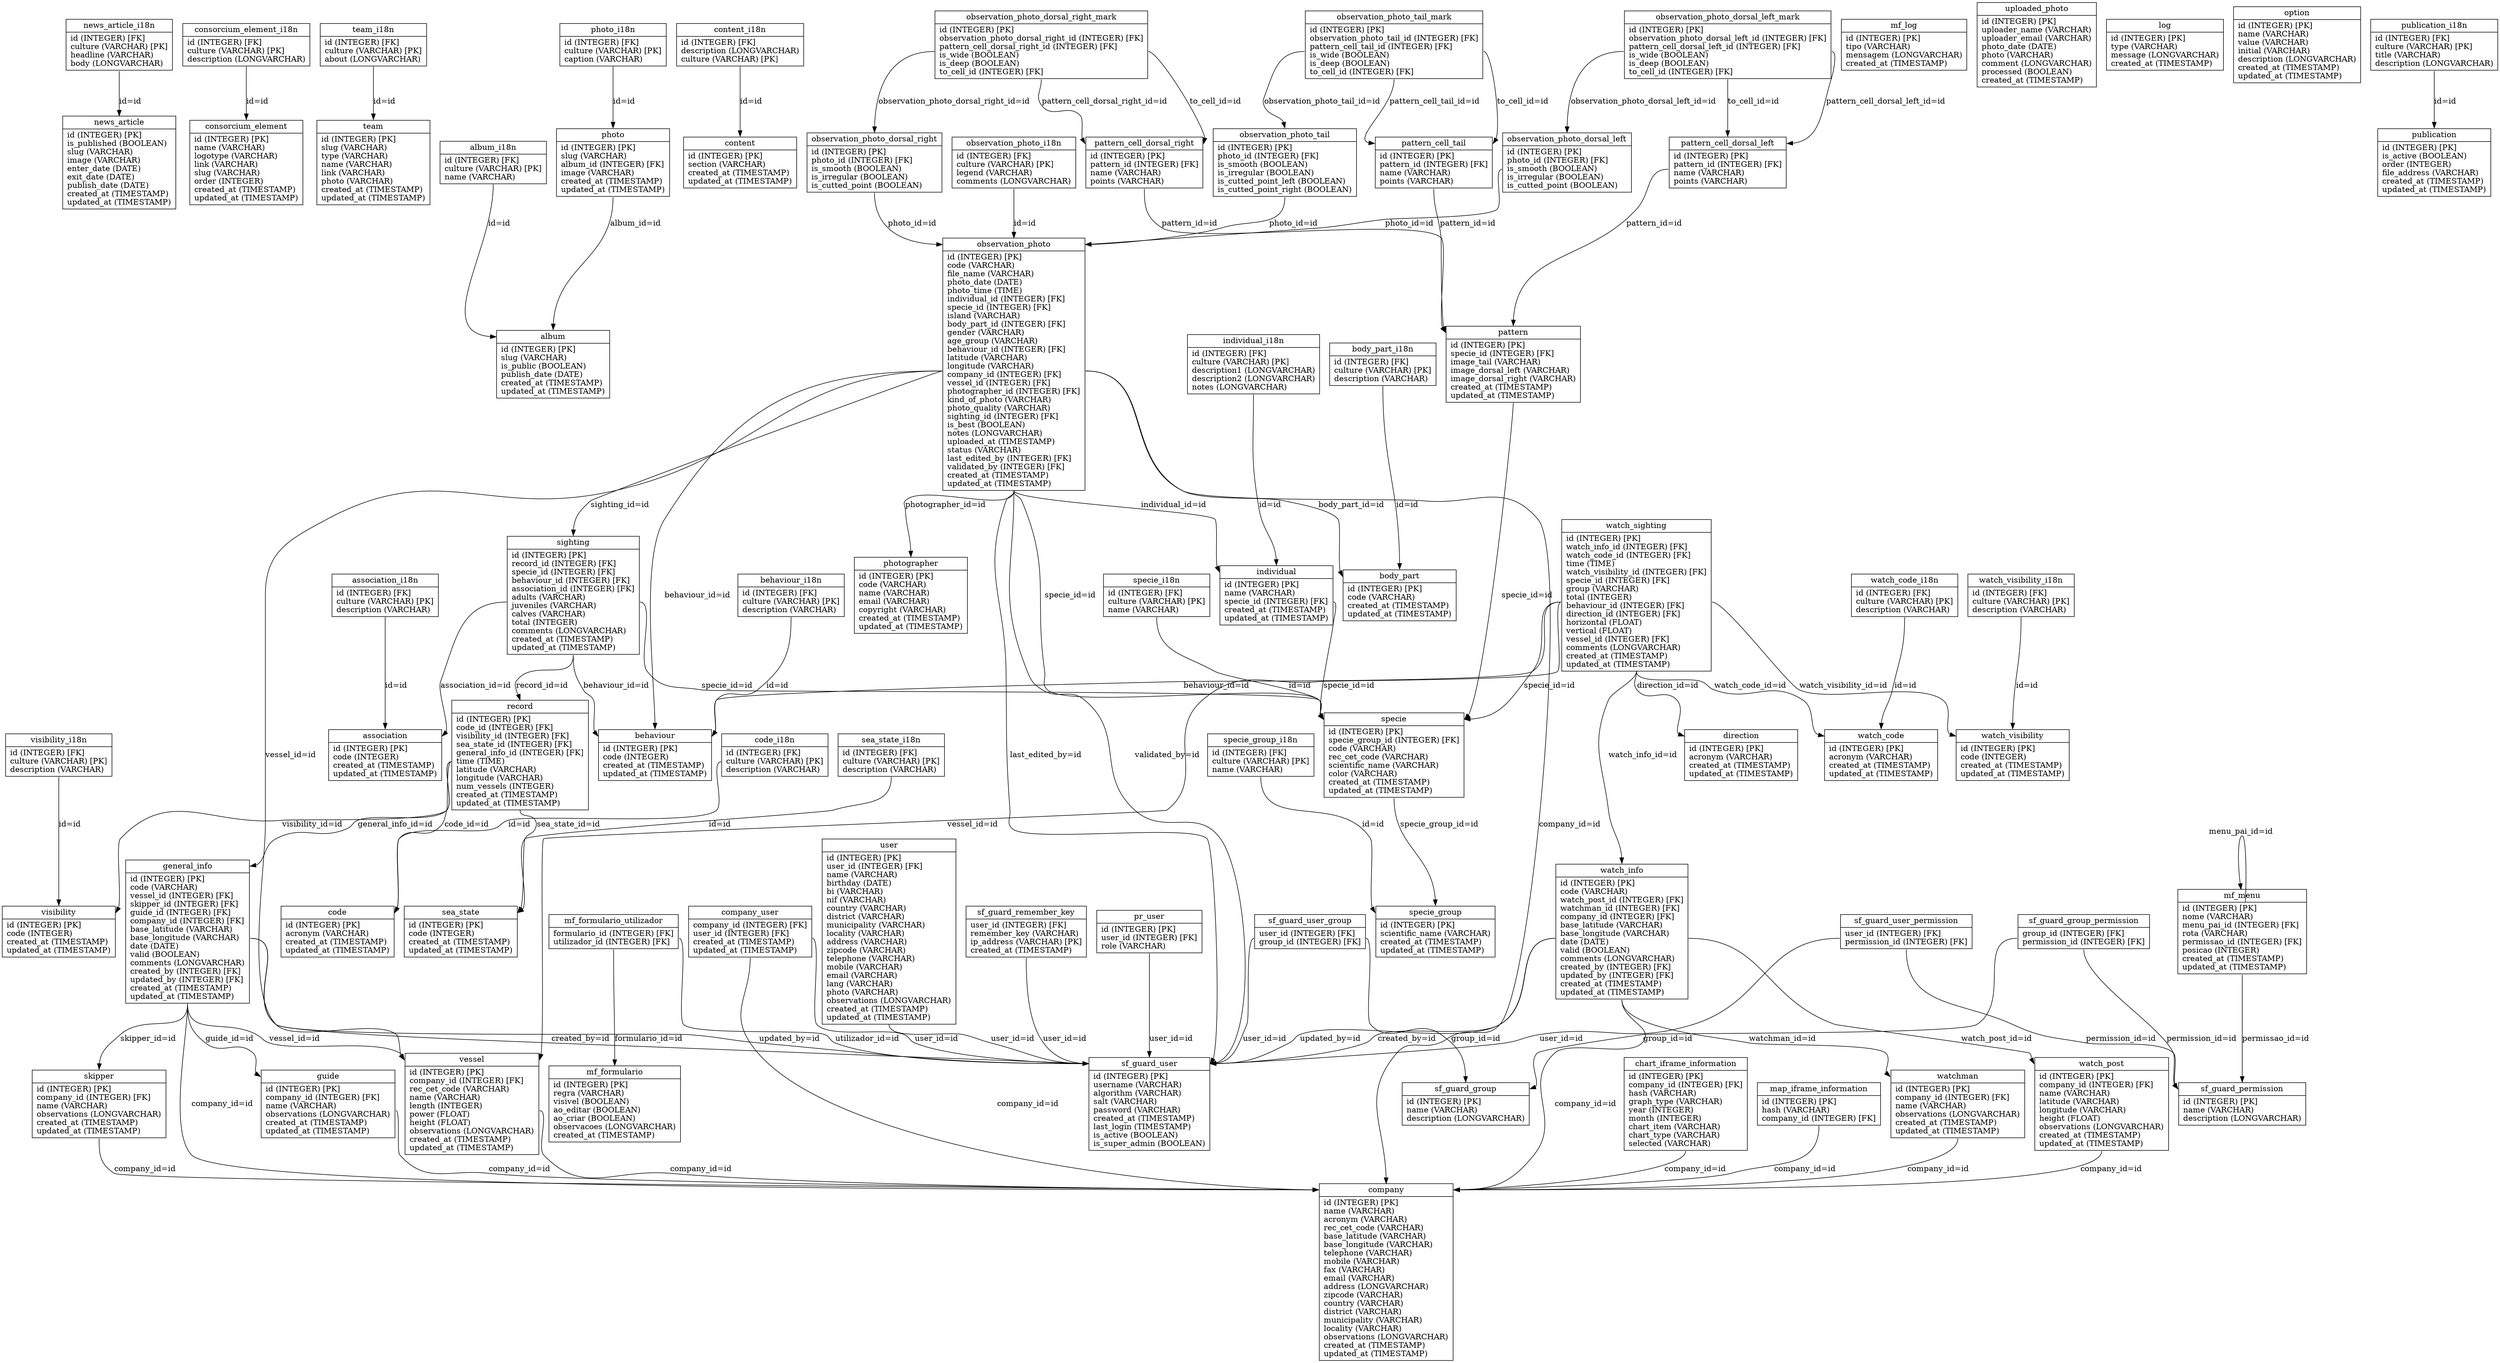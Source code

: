 digraph G {
nodenews_article [label="{<table>news_article|<cols>id (INTEGER) [PK]\lis_published (BOOLEAN)\lslug (VARCHAR)\limage (VARCHAR)\lenter_date (DATE)\lexit_date (DATE)\lpublish_date (DATE)\lcreated_at (TIMESTAMP)\lupdated_at (TIMESTAMP)\l}", shape=record];
nodenews_article_i18n [label="{<table>news_article_i18n|<cols>id (INTEGER) [FK]\lculture (VARCHAR) [PK]\lheadline (VARCHAR)\lbody (LONGVARCHAR)\l}", shape=record];
nodeconsorcium_element [label="{<table>consorcium_element|<cols>id (INTEGER) [PK]\lname (VARCHAR)\llogotype (VARCHAR)\llink (VARCHAR)\lslug (VARCHAR)\lorder (INTEGER)\lcreated_at (TIMESTAMP)\lupdated_at (TIMESTAMP)\l}", shape=record];
nodeconsorcium_element_i18n [label="{<table>consorcium_element_i18n|<cols>id (INTEGER) [FK]\lculture (VARCHAR) [PK]\ldescription (LONGVARCHAR)\l}", shape=record];
nodeteam [label="{<table>team|<cols>id (INTEGER) [PK]\lslug (VARCHAR)\ltype (VARCHAR)\lname (VARCHAR)\llink (VARCHAR)\lphoto (VARCHAR)\lcreated_at (TIMESTAMP)\lupdated_at (TIMESTAMP)\l}", shape=record];
nodeteam_i18n [label="{<table>team_i18n|<cols>id (INTEGER) [FK]\lculture (VARCHAR) [PK]\labout (LONGVARCHAR)\l}", shape=record];
nodealbum [label="{<table>album|<cols>id (INTEGER) [PK]\lslug (VARCHAR)\lis_public (BOOLEAN)\lpublish_date (DATE)\lcreated_at (TIMESTAMP)\lupdated_at (TIMESTAMP)\l}", shape=record];
nodealbum_i18n [label="{<table>album_i18n|<cols>id (INTEGER) [FK]\lculture (VARCHAR) [PK]\lname (VARCHAR)\l}", shape=record];
nodephoto [label="{<table>photo|<cols>id (INTEGER) [PK]\lslug (VARCHAR)\lalbum_id (INTEGER) [FK]\limage (VARCHAR)\lcreated_at (TIMESTAMP)\lupdated_at (TIMESTAMP)\l}", shape=record];
nodephoto_i18n [label="{<table>photo_i18n|<cols>id (INTEGER) [FK]\lculture (VARCHAR) [PK]\lcaption (VARCHAR)\l}", shape=record];
nodecontent [label="{<table>content|<cols>id (INTEGER) [PK]\lsection (VARCHAR)\lcreated_at (TIMESTAMP)\lupdated_at (TIMESTAMP)\l}", shape=record];
nodecontent_i18n [label="{<table>content_i18n|<cols>id (INTEGER) [FK]\ldescription (LONGVARCHAR)\lculture (VARCHAR) [PK]\l}", shape=record];
nodemf_formulario [label="{<table>mf_formulario|<cols>id (INTEGER) [PK]\lregra (VARCHAR)\lvisivel (BOOLEAN)\lao_editar (BOOLEAN)\lao_criar (BOOLEAN)\lobservacoes (LONGVARCHAR)\lcreated_at (TIMESTAMP)\l}", shape=record];
nodemf_formulario_utilizador [label="{<table>mf_formulario_utilizador|<cols>formulario_id (INTEGER) [FK]\lutilizador_id (INTEGER) [FK]\l}", shape=record];
nodemf_log [label="{<table>mf_log|<cols>id (INTEGER) [PK]\ltipo (VARCHAR)\lmensagem (LONGVARCHAR)\lcreated_at (TIMESTAMP)\l}", shape=record];
nodemf_menu [label="{<table>mf_menu|<cols>id (INTEGER) [PK]\lnome (VARCHAR)\lmenu_pai_id (INTEGER) [FK]\lrota (VARCHAR)\lpermissao_id (INTEGER) [FK]\lposicao (INTEGER)\lcreated_at (TIMESTAMP)\lupdated_at (TIMESTAMP)\l}", shape=record];
nodecompany [label="{<table>company|<cols>id (INTEGER) [PK]\lname (VARCHAR)\lacronym (VARCHAR)\lrec_cet_code (VARCHAR)\lbase_latitude (VARCHAR)\lbase_longitude (VARCHAR)\ltelephone (VARCHAR)\lmobile (VARCHAR)\lfax (VARCHAR)\lemail (VARCHAR)\laddress (LONGVARCHAR)\lzipcode (VARCHAR)\lcountry (VARCHAR)\ldistrict (VARCHAR)\lmunicipality (VARCHAR)\llocality (VARCHAR)\lobservations (LONGVARCHAR)\lcreated_at (TIMESTAMP)\lupdated_at (TIMESTAMP)\l}", shape=record];
nodecompany_user [label="{<table>company_user|<cols>company_id (INTEGER) [FK]\luser_id (INTEGER) [FK]\lcreated_at (TIMESTAMP)\lupdated_at (TIMESTAMP)\l}", shape=record];
nodevessel [label="{<table>vessel|<cols>id (INTEGER) [PK]\lcompany_id (INTEGER) [FK]\lrec_cet_code (VARCHAR)\lname (VARCHAR)\llength (INTEGER)\lpower (FLOAT)\lheight (FLOAT)\lobservations (LONGVARCHAR)\lcreated_at (TIMESTAMP)\lupdated_at (TIMESTAMP)\l}", shape=record];
nodeguide [label="{<table>guide|<cols>id (INTEGER) [PK]\lcompany_id (INTEGER) [FK]\lname (VARCHAR)\lobservations (LONGVARCHAR)\lcreated_at (TIMESTAMP)\lupdated_at (TIMESTAMP)\l}", shape=record];
nodeskipper [label="{<table>skipper|<cols>id (INTEGER) [PK]\lcompany_id (INTEGER) [FK]\lname (VARCHAR)\lobservations (LONGVARCHAR)\lcreated_at (TIMESTAMP)\lupdated_at (TIMESTAMP)\l}", shape=record];
nodegeneral_info [label="{<table>general_info|<cols>id (INTEGER) [PK]\lcode (VARCHAR)\lvessel_id (INTEGER) [FK]\lskipper_id (INTEGER) [FK]\lguide_id (INTEGER) [FK]\lcompany_id (INTEGER) [FK]\lbase_latitude (VARCHAR)\lbase_longitude (VARCHAR)\ldate (DATE)\lvalid (BOOLEAN)\lcomments (LONGVARCHAR)\lcreated_by (INTEGER) [FK]\lupdated_by (INTEGER) [FK]\lcreated_at (TIMESTAMP)\lupdated_at (TIMESTAMP)\l}", shape=record];
nodevisibility [label="{<table>visibility|<cols>id (INTEGER) [PK]\lcode (INTEGER)\lcreated_at (TIMESTAMP)\lupdated_at (TIMESTAMP)\l}", shape=record];
nodevisibility_i18n [label="{<table>visibility_i18n|<cols>id (INTEGER) [FK]\lculture (VARCHAR) [PK]\ldescription (VARCHAR)\l}", shape=record];
nodesea_state [label="{<table>sea_state|<cols>id (INTEGER) [PK]\lcode (INTEGER)\lcreated_at (TIMESTAMP)\lupdated_at (TIMESTAMP)\l}", shape=record];
nodesea_state_i18n [label="{<table>sea_state_i18n|<cols>id (INTEGER) [FK]\lculture (VARCHAR) [PK]\ldescription (VARCHAR)\l}", shape=record];
nodecode [label="{<table>code|<cols>id (INTEGER) [PK]\lacronym (VARCHAR)\lcreated_at (TIMESTAMP)\lupdated_at (TIMESTAMP)\l}", shape=record];
nodecode_i18n [label="{<table>code_i18n|<cols>id (INTEGER) [FK]\lculture (VARCHAR) [PK]\ldescription (VARCHAR)\l}", shape=record];
noderecord [label="{<table>record|<cols>id (INTEGER) [PK]\lcode_id (INTEGER) [FK]\lvisibility_id (INTEGER) [FK]\lsea_state_id (INTEGER) [FK]\lgeneral_info_id (INTEGER) [FK]\ltime (TIME)\llatitude (VARCHAR)\llongitude (VARCHAR)\lnum_vessels (INTEGER)\lcreated_at (TIMESTAMP)\lupdated_at (TIMESTAMP)\l}", shape=record];
nodeassociation [label="{<table>association|<cols>id (INTEGER) [PK]\lcode (INTEGER)\lcreated_at (TIMESTAMP)\lupdated_at (TIMESTAMP)\l}", shape=record];
nodeassociation_i18n [label="{<table>association_i18n|<cols>id (INTEGER) [FK]\lculture (VARCHAR) [PK]\ldescription (VARCHAR)\l}", shape=record];
nodebehaviour [label="{<table>behaviour|<cols>id (INTEGER) [PK]\lcode (INTEGER)\lcreated_at (TIMESTAMP)\lupdated_at (TIMESTAMP)\l}", shape=record];
nodebehaviour_i18n [label="{<table>behaviour_i18n|<cols>id (INTEGER) [FK]\lculture (VARCHAR) [PK]\ldescription (VARCHAR)\l}", shape=record];
nodespecie_group [label="{<table>specie_group|<cols>id (INTEGER) [PK]\lscientific_name (VARCHAR)\lcreated_at (TIMESTAMP)\lupdated_at (TIMESTAMP)\l}", shape=record];
nodespecie_group_i18n [label="{<table>specie_group_i18n|<cols>id (INTEGER) [FK]\lculture (VARCHAR) [PK]\lname (VARCHAR)\l}", shape=record];
nodespecie [label="{<table>specie|<cols>id (INTEGER) [PK]\lspecie_group_id (INTEGER) [FK]\lcode (VARCHAR)\lrec_cet_code (VARCHAR)\lscientific_name (VARCHAR)\lcolor (VARCHAR)\lcreated_at (TIMESTAMP)\lupdated_at (TIMESTAMP)\l}", shape=record];
nodespecie_i18n [label="{<table>specie_i18n|<cols>id (INTEGER) [FK]\lculture (VARCHAR) [PK]\lname (VARCHAR)\l}", shape=record];
nodesighting [label="{<table>sighting|<cols>id (INTEGER) [PK]\lrecord_id (INTEGER) [FK]\lspecie_id (INTEGER) [FK]\lbehaviour_id (INTEGER) [FK]\lassociation_id (INTEGER) [FK]\ladults (VARCHAR)\ljuveniles (VARCHAR)\lcalves (VARCHAR)\ltotal (INTEGER)\lcomments (LONGVARCHAR)\lcreated_at (TIMESTAMP)\lupdated_at (TIMESTAMP)\l}", shape=record];
nodeuser [label="{<table>user|<cols>id (INTEGER) [PK]\luser_id (INTEGER) [FK]\lname (VARCHAR)\lbirthday (DATE)\lbi (VARCHAR)\lnif (VARCHAR)\lcountry (VARCHAR)\ldistrict (VARCHAR)\lmunicipality (VARCHAR)\llocality (VARCHAR)\laddress (VARCHAR)\lzipcode (VARCHAR)\ltelephone (VARCHAR)\lmobile (VARCHAR)\lemail (VARCHAR)\llang (VARCHAR)\lphoto (VARCHAR)\lobservations (LONGVARCHAR)\lcreated_at (TIMESTAMP)\lupdated_at (TIMESTAMP)\l}", shape=record];
nodewatch_info [label="{<table>watch_info|<cols>id (INTEGER) [PK]\lcode (VARCHAR)\lwatch_post_id (INTEGER) [FK]\lwatchman_id (INTEGER) [FK]\lcompany_id (INTEGER) [FK]\lbase_latitude (VARCHAR)\lbase_longitude (VARCHAR)\ldate (DATE)\lvalid (BOOLEAN)\lcomments (LONGVARCHAR)\lcreated_by (INTEGER) [FK]\lupdated_by (INTEGER) [FK]\lcreated_at (TIMESTAMP)\lupdated_at (TIMESTAMP)\l}", shape=record];
nodewatch_sighting [label="{<table>watch_sighting|<cols>id (INTEGER) [PK]\lwatch_info_id (INTEGER) [FK]\lwatch_code_id (INTEGER) [FK]\ltime (TIME)\lwatch_visibility_id (INTEGER) [FK]\lspecie_id (INTEGER) [FK]\lgroup (VARCHAR)\ltotal (INTEGER)\lbehaviour_id (INTEGER) [FK]\ldirection_id (INTEGER) [FK]\lhorizontal (FLOAT)\lvertical (FLOAT)\lvessel_id (INTEGER) [FK]\lcomments (LONGVARCHAR)\lcreated_at (TIMESTAMP)\lupdated_at (TIMESTAMP)\l}", shape=record];
nodewatchman [label="{<table>watchman|<cols>id (INTEGER) [PK]\lcompany_id (INTEGER) [FK]\lname (VARCHAR)\lobservations (LONGVARCHAR)\lcreated_at (TIMESTAMP)\lupdated_at (TIMESTAMP)\l}", shape=record];
nodewatch_code [label="{<table>watch_code|<cols>id (INTEGER) [PK]\lacronym (VARCHAR)\lcreated_at (TIMESTAMP)\lupdated_at (TIMESTAMP)\l}", shape=record];
nodewatch_code_i18n [label="{<table>watch_code_i18n|<cols>id (INTEGER) [FK]\lculture (VARCHAR) [PK]\ldescription (VARCHAR)\l}", shape=record];
nodewatch_visibility [label="{<table>watch_visibility|<cols>id (INTEGER) [PK]\lcode (INTEGER)\lcreated_at (TIMESTAMP)\lupdated_at (TIMESTAMP)\l}", shape=record];
nodewatch_visibility_i18n [label="{<table>watch_visibility_i18n|<cols>id (INTEGER) [FK]\lculture (VARCHAR) [PK]\ldescription (VARCHAR)\l}", shape=record];
nodedirection [label="{<table>direction|<cols>id (INTEGER) [PK]\lacronym (VARCHAR)\lcreated_at (TIMESTAMP)\lupdated_at (TIMESTAMP)\l}", shape=record];
nodewatch_post [label="{<table>watch_post|<cols>id (INTEGER) [PK]\lcompany_id (INTEGER) [FK]\lname (VARCHAR)\llatitude (VARCHAR)\llongitude (VARCHAR)\lheight (FLOAT)\lobservations (LONGVARCHAR)\lcreated_at (TIMESTAMP)\lupdated_at (TIMESTAMP)\l}", shape=record];
nodechart_iframe_information [label="{<table>chart_iframe_information|<cols>id (INTEGER) [PK]\lcompany_id (INTEGER) [FK]\lhash (VARCHAR)\lgraph_type (VARCHAR)\lyear (INTEGER)\lmonth (INTEGER)\lchart_item (VARCHAR)\lchart_type (VARCHAR)\lselected (VARCHAR)\l}", shape=record];
nodemap_iframe_information [label="{<table>map_iframe_information|<cols>id (INTEGER) [PK]\lhash (VARCHAR)\lcompany_id (INTEGER) [FK]\l}", shape=record];
nodepr_user [label="{<table>pr_user|<cols>id (INTEGER) [PK]\luser_id (INTEGER) [FK]\lrole (VARCHAR)\l}", shape=record];
nodeuploaded_photo [label="{<table>uploaded_photo|<cols>id (INTEGER) [PK]\luploader_name (VARCHAR)\luploader_email (VARCHAR)\lphoto_date (DATE)\lphoto (VARCHAR)\lcomment (LONGVARCHAR)\lprocessed (BOOLEAN)\lcreated_at (TIMESTAMP)\l}", shape=record];
nodeindividual [label="{<table>individual|<cols>id (INTEGER) [PK]\lname (VARCHAR)\lspecie_id (INTEGER) [FK]\lcreated_at (TIMESTAMP)\lupdated_at (TIMESTAMP)\l}", shape=record];
nodeindividual_i18n [label="{<table>individual_i18n|<cols>id (INTEGER) [FK]\lculture (VARCHAR) [PK]\ldescription1 (LONGVARCHAR)\ldescription2 (LONGVARCHAR)\lnotes (LONGVARCHAR)\l}", shape=record];
nodepattern [label="{<table>pattern|<cols>id (INTEGER) [PK]\lspecie_id (INTEGER) [FK]\limage_tail (VARCHAR)\limage_dorsal_left (VARCHAR)\limage_dorsal_right (VARCHAR)\lcreated_at (TIMESTAMP)\lupdated_at (TIMESTAMP)\l}", shape=record];
nodepattern_cell_tail [label="{<table>pattern_cell_tail|<cols>id (INTEGER) [PK]\lpattern_id (INTEGER) [FK]\lname (VARCHAR)\lpoints (VARCHAR)\l}", shape=record];
nodepattern_cell_dorsal_left [label="{<table>pattern_cell_dorsal_left|<cols>id (INTEGER) [PK]\lpattern_id (INTEGER) [FK]\lname (VARCHAR)\lpoints (VARCHAR)\l}", shape=record];
nodepattern_cell_dorsal_right [label="{<table>pattern_cell_dorsal_right|<cols>id (INTEGER) [PK]\lpattern_id (INTEGER) [FK]\lname (VARCHAR)\lpoints (VARCHAR)\l}", shape=record];
nodephotographer [label="{<table>photographer|<cols>id (INTEGER) [PK]\lcode (VARCHAR)\lname (VARCHAR)\lemail (VARCHAR)\lcopyright (VARCHAR)\lcreated_at (TIMESTAMP)\lupdated_at (TIMESTAMP)\l}", shape=record];
nodebody_part [label="{<table>body_part|<cols>id (INTEGER) [PK]\lcode (VARCHAR)\lcreated_at (TIMESTAMP)\lupdated_at (TIMESTAMP)\l}", shape=record];
nodebody_part_i18n [label="{<table>body_part_i18n|<cols>id (INTEGER) [FK]\lculture (VARCHAR) [PK]\ldescription (VARCHAR)\l}", shape=record];
nodeobservation_photo [label="{<table>observation_photo|<cols>id (INTEGER) [PK]\lcode (VARCHAR)\lfile_name (VARCHAR)\lphoto_date (DATE)\lphoto_time (TIME)\lindividual_id (INTEGER) [FK]\lspecie_id (INTEGER) [FK]\lisland (VARCHAR)\lbody_part_id (INTEGER) [FK]\lgender (VARCHAR)\lage_group (VARCHAR)\lbehaviour_id (INTEGER) [FK]\llatitude (VARCHAR)\llongitude (VARCHAR)\lcompany_id (INTEGER) [FK]\lvessel_id (INTEGER) [FK]\lphotographer_id (INTEGER) [FK]\lkind_of_photo (VARCHAR)\lphoto_quality (VARCHAR)\lsighting_id (INTEGER) [FK]\lis_best (BOOLEAN)\lnotes (LONGVARCHAR)\luploaded_at (TIMESTAMP)\lstatus (VARCHAR)\llast_edited_by (INTEGER) [FK]\lvalidated_by (INTEGER) [FK]\lcreated_at (TIMESTAMP)\lupdated_at (TIMESTAMP)\l}", shape=record];
nodeobservation_photo_i18n [label="{<table>observation_photo_i18n|<cols>id (INTEGER) [FK]\lculture (VARCHAR) [PK]\llegend (VARCHAR)\lcomments (LONGVARCHAR)\l}", shape=record];
nodeobservation_photo_tail [label="{<table>observation_photo_tail|<cols>id (INTEGER) [PK]\lphoto_id (INTEGER) [FK]\lis_smooth (BOOLEAN)\lis_irregular (BOOLEAN)\lis_cutted_point_left (BOOLEAN)\lis_cutted_point_right (BOOLEAN)\l}", shape=record];
nodeobservation_photo_tail_mark [label="{<table>observation_photo_tail_mark|<cols>id (INTEGER) [PK]\lobservation_photo_tail_id (INTEGER) [FK]\lpattern_cell_tail_id (INTEGER) [FK]\lis_wide (BOOLEAN)\lis_deep (BOOLEAN)\lto_cell_id (INTEGER) [FK]\l}", shape=record];
nodeobservation_photo_dorsal_left [label="{<table>observation_photo_dorsal_left|<cols>id (INTEGER) [PK]\lphoto_id (INTEGER) [FK]\lis_smooth (BOOLEAN)\lis_irregular (BOOLEAN)\lis_cutted_point (BOOLEAN)\l}", shape=record];
nodeobservation_photo_dorsal_left_mark [label="{<table>observation_photo_dorsal_left_mark|<cols>id (INTEGER) [PK]\lobservation_photo_dorsal_left_id (INTEGER) [FK]\lpattern_cell_dorsal_left_id (INTEGER) [FK]\lis_wide (BOOLEAN)\lis_deep (BOOLEAN)\lto_cell_id (INTEGER) [FK]\l}", shape=record];
nodeobservation_photo_dorsal_right [label="{<table>observation_photo_dorsal_right|<cols>id (INTEGER) [PK]\lphoto_id (INTEGER) [FK]\lis_smooth (BOOLEAN)\lis_irregular (BOOLEAN)\lis_cutted_point (BOOLEAN)\l}", shape=record];
nodeobservation_photo_dorsal_right_mark [label="{<table>observation_photo_dorsal_right_mark|<cols>id (INTEGER) [PK]\lobservation_photo_dorsal_right_id (INTEGER) [FK]\lpattern_cell_dorsal_right_id (INTEGER) [FK]\lis_wide (BOOLEAN)\lis_deep (BOOLEAN)\lto_cell_id (INTEGER) [FK]\l}", shape=record];
nodelog [label="{<table>log|<cols>id (INTEGER) [PK]\ltype (VARCHAR)\lmessage (LONGVARCHAR)\lcreated_at (TIMESTAMP)\l}", shape=record];
nodeoption [label="{<table>option|<cols>id (INTEGER) [PK]\lname (VARCHAR)\lvalue (VARCHAR)\linitial (VARCHAR)\ldescription (LONGVARCHAR)\lcreated_at (TIMESTAMP)\lupdated_at (TIMESTAMP)\l}", shape=record];
nodepublication [label="{<table>publication|<cols>id (INTEGER) [PK]\lis_active (BOOLEAN)\lorder (INTEGER)\lfile_address (VARCHAR)\lcreated_at (TIMESTAMP)\lupdated_at (TIMESTAMP)\l}", shape=record];
nodepublication_i18n [label="{<table>publication_i18n|<cols>id (INTEGER) [FK]\lculture (VARCHAR) [PK]\ltitle (VARCHAR)\ldescription (LONGVARCHAR)\l}", shape=record];
nodesf_guard_group [label="{<table>sf_guard_group|<cols>id (INTEGER) [PK]\lname (VARCHAR)\ldescription (LONGVARCHAR)\l}", shape=record];
nodesf_guard_permission [label="{<table>sf_guard_permission|<cols>id (INTEGER) [PK]\lname (VARCHAR)\ldescription (LONGVARCHAR)\l}", shape=record];
nodesf_guard_group_permission [label="{<table>sf_guard_group_permission|<cols>group_id (INTEGER) [FK]\lpermission_id (INTEGER) [FK]\l}", shape=record];
nodesf_guard_user [label="{<table>sf_guard_user|<cols>id (INTEGER) [PK]\lusername (VARCHAR)\lalgorithm (VARCHAR)\lsalt (VARCHAR)\lpassword (VARCHAR)\lcreated_at (TIMESTAMP)\llast_login (TIMESTAMP)\lis_active (BOOLEAN)\lis_super_admin (BOOLEAN)\l}", shape=record];
nodesf_guard_user_permission [label="{<table>sf_guard_user_permission|<cols>user_id (INTEGER) [FK]\lpermission_id (INTEGER) [FK]\l}", shape=record];
nodesf_guard_user_group [label="{<table>sf_guard_user_group|<cols>user_id (INTEGER) [FK]\lgroup_id (INTEGER) [FK]\l}", shape=record];
nodesf_guard_remember_key [label="{<table>sf_guard_remember_key|<cols>user_id (INTEGER) [FK]\lremember_key (VARCHAR)\lip_address (VARCHAR) [PK]\lcreated_at (TIMESTAMP)\l}", shape=record];

nodenews_article_i18n:cols -> nodenews_article:table [label="id=id "];
nodeconsorcium_element_i18n:cols -> nodeconsorcium_element:table [label="id=id "];
nodeteam_i18n:cols -> nodeteam:table [label="id=id "];
nodealbum_i18n:cols -> nodealbum:table [label="id=id "];
nodephoto:cols -> nodealbum:table [label="album_id=id "];
nodephoto_i18n:cols -> nodephoto:table [label="id=id "];
nodecontent_i18n:cols -> nodecontent:table [label="id=id "];
nodemf_formulario_utilizador:cols -> nodemf_formulario:table [label="formulario_id=id "];
nodemf_formulario_utilizador:cols -> nodesf_guard_user:table [label="utilizador_id=id "];
nodemf_menu:cols -> nodemf_menu:table [label="menu_pai_id=id "];
nodemf_menu:cols -> nodesf_guard_permission:table [label="permissao_id=id "];
nodecompany_user:cols -> nodecompany:table [label="company_id=id "];
nodecompany_user:cols -> nodesf_guard_user:table [label="user_id=id "];
nodevessel:cols -> nodecompany:table [label="company_id=id "];
nodeguide:cols -> nodecompany:table [label="company_id=id "];
nodeskipper:cols -> nodecompany:table [label="company_id=id "];
nodegeneral_info:cols -> nodevessel:table [label="vessel_id=id "];
nodegeneral_info:cols -> nodeskipper:table [label="skipper_id=id "];
nodegeneral_info:cols -> nodeguide:table [label="guide_id=id "];
nodegeneral_info:cols -> nodecompany:table [label="company_id=id "];
nodegeneral_info:cols -> nodesf_guard_user:table [label="created_by=id "];
nodegeneral_info:cols -> nodesf_guard_user:table [label="updated_by=id "];
nodevisibility_i18n:cols -> nodevisibility:table [label="id=id "];
nodesea_state_i18n:cols -> nodesea_state:table [label="id=id "];
nodecode_i18n:cols -> nodecode:table [label="id=id "];
noderecord:cols -> nodecode:table [label="code_id=id "];
noderecord:cols -> nodevisibility:table [label="visibility_id=id "];
noderecord:cols -> nodesea_state:table [label="sea_state_id=id "];
noderecord:cols -> nodegeneral_info:table [label="general_info_id=id "];
nodeassociation_i18n:cols -> nodeassociation:table [label="id=id "];
nodebehaviour_i18n:cols -> nodebehaviour:table [label="id=id "];
nodespecie_group_i18n:cols -> nodespecie_group:table [label="id=id "];
nodespecie:cols -> nodespecie_group:table [label="specie_group_id=id "];
nodespecie_i18n:cols -> nodespecie:table [label="id=id "];
nodesighting:cols -> noderecord:table [label="record_id=id "];
nodesighting:cols -> nodespecie:table [label="specie_id=id "];
nodesighting:cols -> nodebehaviour:table [label="behaviour_id=id "];
nodesighting:cols -> nodeassociation:table [label="association_id=id "];
nodeuser:cols -> nodesf_guard_user:table [label="user_id=id "];
nodewatch_info:cols -> nodewatch_post:table [label="watch_post_id=id "];
nodewatch_info:cols -> nodewatchman:table [label="watchman_id=id "];
nodewatch_info:cols -> nodecompany:table [label="company_id=id "];
nodewatch_info:cols -> nodesf_guard_user:table [label="created_by=id "];
nodewatch_info:cols -> nodesf_guard_user:table [label="updated_by=id "];
nodewatch_sighting:cols -> nodewatch_info:table [label="watch_info_id=id "];
nodewatch_sighting:cols -> nodewatch_code:table [label="watch_code_id=id "];
nodewatch_sighting:cols -> nodewatch_visibility:table [label="watch_visibility_id=id "];
nodewatch_sighting:cols -> nodespecie:table [label="specie_id=id "];
nodewatch_sighting:cols -> nodebehaviour:table [label="behaviour_id=id "];
nodewatch_sighting:cols -> nodedirection:table [label="direction_id=id "];
nodewatch_sighting:cols -> nodevessel:table [label="vessel_id=id "];
nodewatchman:cols -> nodecompany:table [label="company_id=id "];
nodewatch_code_i18n:cols -> nodewatch_code:table [label="id=id "];
nodewatch_visibility_i18n:cols -> nodewatch_visibility:table [label="id=id "];
nodewatch_post:cols -> nodecompany:table [label="company_id=id "];
nodechart_iframe_information:cols -> nodecompany:table [label="company_id=id "];
nodemap_iframe_information:cols -> nodecompany:table [label="company_id=id "];
nodepr_user:cols -> nodesf_guard_user:table [label="user_id=id "];
nodeindividual:cols -> nodespecie:table [label="specie_id=id "];
nodeindividual_i18n:cols -> nodeindividual:table [label="id=id "];
nodepattern:cols -> nodespecie:table [label="specie_id=id "];
nodepattern_cell_tail:cols -> nodepattern:table [label="pattern_id=id "];
nodepattern_cell_dorsal_left:cols -> nodepattern:table [label="pattern_id=id "];
nodepattern_cell_dorsal_right:cols -> nodepattern:table [label="pattern_id=id "];
nodebody_part_i18n:cols -> nodebody_part:table [label="id=id "];
nodeobservation_photo:cols -> nodeindividual:table [label="individual_id=id "];
nodeobservation_photo:cols -> nodespecie:table [label="specie_id=id "];
nodeobservation_photo:cols -> nodebody_part:table [label="body_part_id=id "];
nodeobservation_photo:cols -> nodebehaviour:table [label="behaviour_id=id "];
nodeobservation_photo:cols -> nodecompany:table [label="company_id=id "];
nodeobservation_photo:cols -> nodevessel:table [label="vessel_id=id "];
nodeobservation_photo:cols -> nodephotographer:table [label="photographer_id=id "];
nodeobservation_photo:cols -> nodesighting:table [label="sighting_id=id "];
nodeobservation_photo:cols -> nodesf_guard_user:table [label="last_edited_by=id "];
nodeobservation_photo:cols -> nodesf_guard_user:table [label="validated_by=id "];
nodeobservation_photo_i18n:cols -> nodeobservation_photo:table [label="id=id "];
nodeobservation_photo_tail:cols -> nodeobservation_photo:table [label="photo_id=id "];
nodeobservation_photo_tail_mark:cols -> nodeobservation_photo_tail:table [label="observation_photo_tail_id=id "];
nodeobservation_photo_tail_mark:cols -> nodepattern_cell_tail:table [label="pattern_cell_tail_id=id "];
nodeobservation_photo_tail_mark:cols -> nodepattern_cell_tail:table [label="to_cell_id=id "];
nodeobservation_photo_dorsal_left:cols -> nodeobservation_photo:table [label="photo_id=id "];
nodeobservation_photo_dorsal_left_mark:cols -> nodeobservation_photo_dorsal_left:table [label="observation_photo_dorsal_left_id=id "];
nodeobservation_photo_dorsal_left_mark:cols -> nodepattern_cell_dorsal_left:table [label="pattern_cell_dorsal_left_id=id "];
nodeobservation_photo_dorsal_left_mark:cols -> nodepattern_cell_dorsal_left:table [label="to_cell_id=id "];
nodeobservation_photo_dorsal_right:cols -> nodeobservation_photo:table [label="photo_id=id "];
nodeobservation_photo_dorsal_right_mark:cols -> nodeobservation_photo_dorsal_right:table [label="observation_photo_dorsal_right_id=id "];
nodeobservation_photo_dorsal_right_mark:cols -> nodepattern_cell_dorsal_right:table [label="pattern_cell_dorsal_right_id=id "];
nodeobservation_photo_dorsal_right_mark:cols -> nodepattern_cell_dorsal_right:table [label="to_cell_id=id "];
nodepublication_i18n:cols -> nodepublication:table [label="id=id "];
nodesf_guard_group_permission:cols -> nodesf_guard_group:table [label="group_id=id "];
nodesf_guard_group_permission:cols -> nodesf_guard_permission:table [label="permission_id=id "];
nodesf_guard_user_permission:cols -> nodesf_guard_user:table [label="user_id=id "];
nodesf_guard_user_permission:cols -> nodesf_guard_permission:table [label="permission_id=id "];
nodesf_guard_user_group:cols -> nodesf_guard_user:table [label="user_id=id "];
nodesf_guard_user_group:cols -> nodesf_guard_group:table [label="group_id=id "];
nodesf_guard_remember_key:cols -> nodesf_guard_user:table [label="user_id=id "];
}
